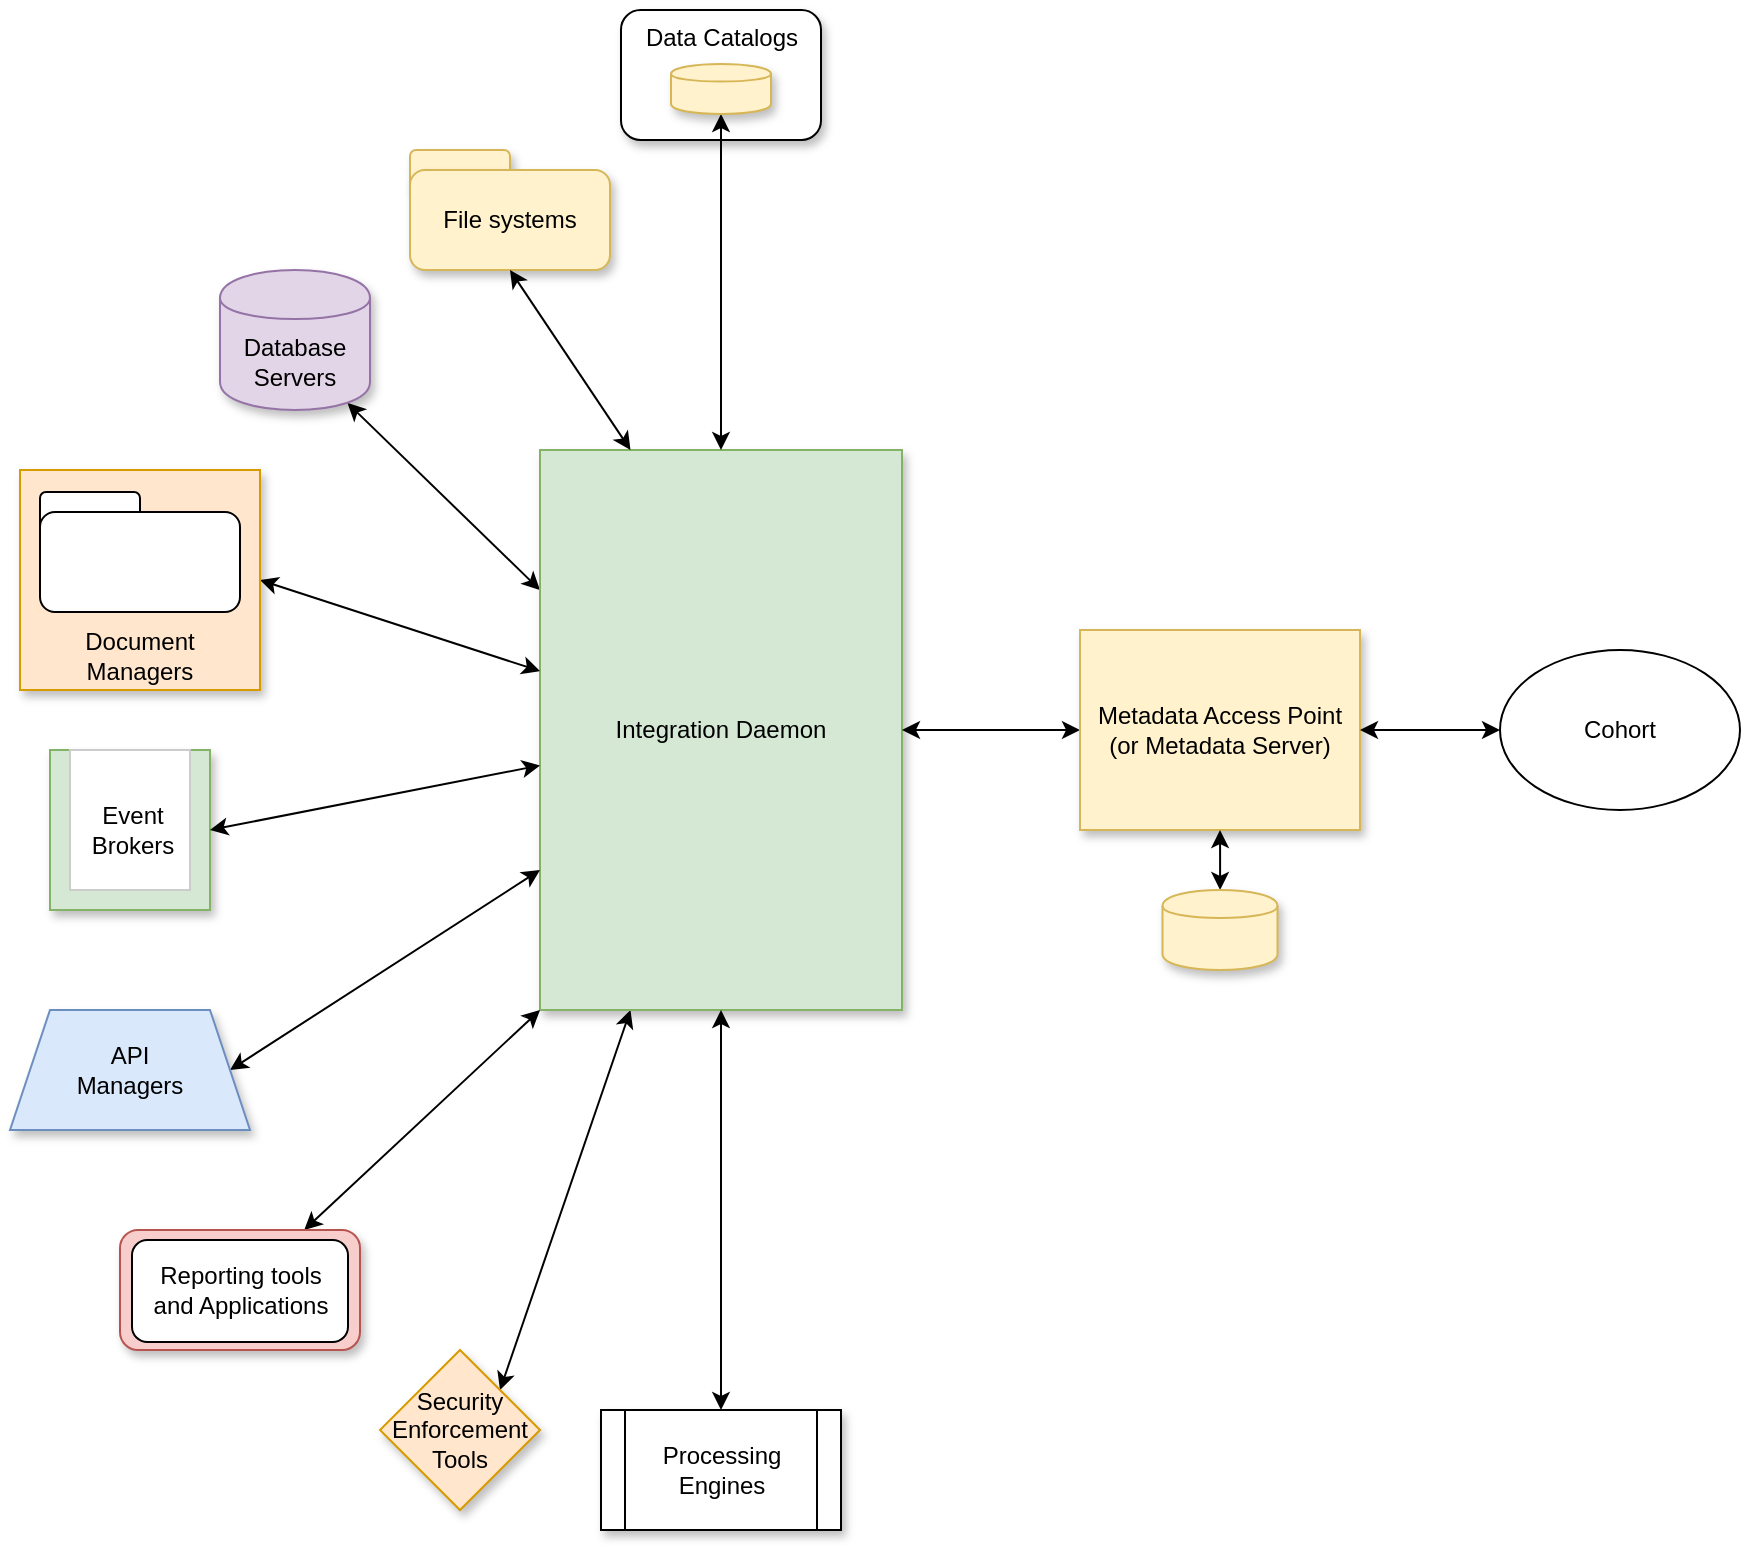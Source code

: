 <mxfile version="14.6.13" type="device" pages="6"><diagram id="MeiOUnvutp3oRUf7p3CB" name="in-action"><mxGraphModel dx="1318" dy="790" grid="1" gridSize="10" guides="1" tooltips="1" connect="1" arrows="1" fold="1" page="1" pageScale="1" pageWidth="827" pageHeight="1169" math="0" shadow="0"><root><mxCell id="kBd9KSJhsisVO3GSyV3v-0"/><mxCell id="kBd9KSJhsisVO3GSyV3v-1" parent="kBd9KSJhsisVO3GSyV3v-0"/><mxCell id="NEUQ5gCw7ErTQHQJS-5H-26" style="edgeStyle=none;rounded=0;orthogonalLoop=1;jettySize=auto;html=1;exitX=0;exitY=0.25;exitDx=0;exitDy=0;startArrow=classic;startFill=1;entryX=0.85;entryY=0.95;entryDx=0;entryDy=0;entryPerimeter=0;" parent="kBd9KSJhsisVO3GSyV3v-1" source="bLDaQjRScGVVpahsv6Z6-0" target="NEUQ5gCw7ErTQHQJS-5H-4" edge="1"><mxGeometry relative="1" as="geometry"><mxPoint x="330" y="420" as="targetPoint"/></mxGeometry></mxCell><mxCell id="NEUQ5gCw7ErTQHQJS-5H-37" style="edgeStyle=none;rounded=0;orthogonalLoop=1;jettySize=auto;html=1;exitX=0.25;exitY=1;exitDx=0;exitDy=0;entryX=1;entryY=0;entryDx=0;entryDy=0;startArrow=classic;startFill=1;" parent="kBd9KSJhsisVO3GSyV3v-1" source="bLDaQjRScGVVpahsv6Z6-0" target="NEUQ5gCw7ErTQHQJS-5H-36" edge="1"><mxGeometry relative="1" as="geometry"/></mxCell><mxCell id="bLDaQjRScGVVpahsv6Z6-0" value="Integration Daemon" style="rounded=0;whiteSpace=wrap;html=1;verticalAlign=middle;fillColor=#d5e8d4;strokeColor=#82b366;shadow=1;align=center;" parent="kBd9KSJhsisVO3GSyV3v-1" vertex="1"><mxGeometry x="390" y="380" width="181" height="280" as="geometry"/></mxCell><mxCell id="NEUQ5gCw7ErTQHQJS-5H-2" style="edgeStyle=orthogonalEdgeStyle;rounded=0;orthogonalLoop=1;jettySize=auto;html=1;exitX=0;exitY=0.5;exitDx=0;exitDy=0;startArrow=classic;startFill=1;" parent="kBd9KSJhsisVO3GSyV3v-1" source="bLDaQjRScGVVpahsv6Z6-1" target="bLDaQjRScGVVpahsv6Z6-0" edge="1"><mxGeometry relative="1" as="geometry"/></mxCell><mxCell id="bLDaQjRScGVVpahsv6Z6-1" value="Metadata Access Point (or Metadata Server)" style="rounded=0;whiteSpace=wrap;html=1;verticalAlign=middle;fillColor=#fff2cc;strokeColor=#d6b656;shadow=1;align=center;" parent="kBd9KSJhsisVO3GSyV3v-1" vertex="1"><mxGeometry x="660" y="470" width="140" height="100" as="geometry"/></mxCell><mxCell id="NEUQ5gCw7ErTQHQJS-5H-1" style="edgeStyle=orthogonalEdgeStyle;rounded=0;orthogonalLoop=1;jettySize=auto;html=1;exitX=0;exitY=0.5;exitDx=0;exitDy=0;startArrow=classic;startFill=1;" parent="kBd9KSJhsisVO3GSyV3v-1" source="NEUQ5gCw7ErTQHQJS-5H-0" target="bLDaQjRScGVVpahsv6Z6-1" edge="1"><mxGeometry relative="1" as="geometry"/></mxCell><mxCell id="NEUQ5gCw7ErTQHQJS-5H-0" value="Cohort" style="ellipse;whiteSpace=wrap;html=1;" parent="kBd9KSJhsisVO3GSyV3v-1" vertex="1"><mxGeometry x="870" y="480" width="120" height="80" as="geometry"/></mxCell><mxCell id="NEUQ5gCw7ErTQHQJS-5H-4" value="Database&lt;br&gt;Servers" style="shape=cylinder;whiteSpace=wrap;html=1;boundedLbl=1;backgroundOutline=1;fillColor=#e1d5e7;strokeColor=#9673a6;shadow=1;" parent="kBd9KSJhsisVO3GSyV3v-1" vertex="1"><mxGeometry x="230" y="290" width="75" height="70" as="geometry"/></mxCell><mxCell id="NEUQ5gCw7ErTQHQJS-5H-27" style="edgeStyle=none;rounded=0;orthogonalLoop=1;jettySize=auto;html=1;exitX=1;exitY=0.5;exitDx=0;exitDy=0;startArrow=classic;startFill=1;" parent="kBd9KSJhsisVO3GSyV3v-1" source="NEUQ5gCw7ErTQHQJS-5H-6" target="bLDaQjRScGVVpahsv6Z6-0" edge="1"><mxGeometry relative="1" as="geometry"/></mxCell><mxCell id="NEUQ5gCw7ErTQHQJS-5H-6" value="Document&lt;br&gt;Managers" style="rounded=0;whiteSpace=wrap;html=1;fillColor=#ffe6cc;strokeColor=#d79b00;shadow=1;verticalAlign=bottom;" parent="kBd9KSJhsisVO3GSyV3v-1" vertex="1"><mxGeometry x="130" y="390" width="120" height="110" as="geometry"/></mxCell><mxCell id="NEUQ5gCw7ErTQHQJS-5H-8" value="" style="group;shadow=1;" parent="kBd9KSJhsisVO3GSyV3v-1" vertex="1" connectable="0"><mxGeometry x="320" y="230" width="105" height="60" as="geometry"/></mxCell><mxCell id="NEUQ5gCw7ErTQHQJS-5H-9" value="" style="rounded=1;whiteSpace=wrap;html=1;fillColor=#fff2cc;strokeColor=#d6b656;shadow=1;" parent="NEUQ5gCw7ErTQHQJS-5H-8" vertex="1"><mxGeometry x="5" width="50" height="20" as="geometry"/></mxCell><mxCell id="NEUQ5gCw7ErTQHQJS-5H-10" value="File systems" style="rounded=1;whiteSpace=wrap;html=1;fillColor=#fff2cc;strokeColor=#d6b656;shadow=1;" parent="NEUQ5gCw7ErTQHQJS-5H-8" vertex="1"><mxGeometry x="5" y="10" width="100" height="50" as="geometry"/></mxCell><mxCell id="NEUQ5gCw7ErTQHQJS-5H-11" value="" style="group" parent="kBd9KSJhsisVO3GSyV3v-1" vertex="1" connectable="0"><mxGeometry x="130" y="401" width="110" height="60" as="geometry"/></mxCell><mxCell id="NEUQ5gCw7ErTQHQJS-5H-12" value="" style="rounded=1;whiteSpace=wrap;html=1;" parent="NEUQ5gCw7ErTQHQJS-5H-11" vertex="1"><mxGeometry x="10" width="50" height="20" as="geometry"/></mxCell><mxCell id="NEUQ5gCw7ErTQHQJS-5H-13" value="" style="rounded=1;whiteSpace=wrap;html=1;" parent="NEUQ5gCw7ErTQHQJS-5H-11" vertex="1"><mxGeometry x="10" y="10" width="100" height="50" as="geometry"/></mxCell><mxCell id="NEUQ5gCw7ErTQHQJS-5H-15" value="" style="whiteSpace=wrap;html=1;aspect=fixed;fillColor=#d5e8d4;strokeColor=#82b366;shadow=1;" parent="kBd9KSJhsisVO3GSyV3v-1" vertex="1"><mxGeometry x="145" y="530" width="80" height="80" as="geometry"/></mxCell><mxCell id="NEUQ5gCw7ErTQHQJS-5H-16" value="" style="rounded=0;whiteSpace=wrap;html=1;strokeColor=#CCCCCC;" parent="kBd9KSJhsisVO3GSyV3v-1" vertex="1"><mxGeometry x="155" y="530" width="60" height="70" as="geometry"/></mxCell><mxCell id="NEUQ5gCw7ErTQHQJS-5H-29" style="edgeStyle=none;rounded=0;orthogonalLoop=1;jettySize=auto;html=1;exitX=1;exitY=0.5;exitDx=0;exitDy=0;entryX=0;entryY=0.75;entryDx=0;entryDy=0;startArrow=classic;startFill=1;" parent="kBd9KSJhsisVO3GSyV3v-1" source="NEUQ5gCw7ErTQHQJS-5H-17" target="bLDaQjRScGVVpahsv6Z6-0" edge="1"><mxGeometry relative="1" as="geometry"/></mxCell><mxCell id="NEUQ5gCw7ErTQHQJS-5H-17" value="API&lt;br&gt;Managers" style="shape=trapezoid;perimeter=trapezoidPerimeter;whiteSpace=wrap;html=1;fixedSize=1;strokeColor=#6c8ebf;fillColor=#dae8fc;shadow=1;" parent="kBd9KSJhsisVO3GSyV3v-1" vertex="1"><mxGeometry x="125" y="660" width="120" height="60" as="geometry"/></mxCell><mxCell id="NEUQ5gCw7ErTQHQJS-5H-30" style="edgeStyle=none;rounded=0;orthogonalLoop=1;jettySize=auto;html=1;entryX=0;entryY=1;entryDx=0;entryDy=0;startArrow=classic;startFill=1;" parent="kBd9KSJhsisVO3GSyV3v-1" source="NEUQ5gCw7ErTQHQJS-5H-19" target="bLDaQjRScGVVpahsv6Z6-0" edge="1"><mxGeometry relative="1" as="geometry"/></mxCell><mxCell id="NEUQ5gCw7ErTQHQJS-5H-19" value="" style="rounded=1;whiteSpace=wrap;html=1;fillColor=#f8cecc;strokeColor=#b85450;shadow=1;" parent="kBd9KSJhsisVO3GSyV3v-1" vertex="1"><mxGeometry x="180" y="770" width="120" height="60" as="geometry"/></mxCell><mxCell id="NEUQ5gCw7ErTQHQJS-5H-20" value="" style="rounded=1;whiteSpace=wrap;html=1;" parent="kBd9KSJhsisVO3GSyV3v-1" vertex="1"><mxGeometry x="186" y="775" width="108" height="51" as="geometry"/></mxCell><mxCell id="NEUQ5gCw7ErTQHQJS-5H-21" value="Reporting tools&lt;br&gt;and Applications" style="text;html=1;align=center;verticalAlign=middle;resizable=0;points=[];autosize=1;strokeColor=none;" parent="kBd9KSJhsisVO3GSyV3v-1" vertex="1"><mxGeometry x="190" y="785" width="100" height="30" as="geometry"/></mxCell><mxCell id="NEUQ5gCw7ErTQHQJS-5H-28" style="edgeStyle=none;rounded=0;orthogonalLoop=1;jettySize=auto;html=1;startArrow=classic;startFill=1;exitX=1;exitY=0.5;exitDx=0;exitDy=0;" parent="kBd9KSJhsisVO3GSyV3v-1" source="NEUQ5gCw7ErTQHQJS-5H-15" target="bLDaQjRScGVVpahsv6Z6-0" edge="1"><mxGeometry relative="1" as="geometry"/></mxCell><mxCell id="NEUQ5gCw7ErTQHQJS-5H-14" value="Event&lt;br&gt;Brokers" style="text;html=1;align=center;verticalAlign=middle;resizable=0;points=[];;autosize=1;" parent="kBd9KSJhsisVO3GSyV3v-1" vertex="1"><mxGeometry x="156" y="555" width="60" height="30" as="geometry"/></mxCell><mxCell id="NEUQ5gCw7ErTQHQJS-5H-24" style="edgeStyle=orthogonalEdgeStyle;rounded=0;orthogonalLoop=1;jettySize=auto;html=1;entryX=0.5;entryY=1;entryDx=0;entryDy=0;startArrow=classic;startFill=1;" parent="kBd9KSJhsisVO3GSyV3v-1" source="NEUQ5gCw7ErTQHQJS-5H-22" target="bLDaQjRScGVVpahsv6Z6-1" edge="1"><mxGeometry relative="1" as="geometry"/></mxCell><mxCell id="NEUQ5gCw7ErTQHQJS-5H-22" value="" style="shape=cylinder;whiteSpace=wrap;html=1;boundedLbl=1;backgroundOutline=1;fillColor=#fff2cc;strokeColor=#d6b656;shadow=1;" parent="kBd9KSJhsisVO3GSyV3v-1" vertex="1"><mxGeometry x="701.25" y="600" width="57.5" height="40" as="geometry"/></mxCell><mxCell id="NEUQ5gCw7ErTQHQJS-5H-25" style="rounded=0;orthogonalLoop=1;jettySize=auto;html=1;exitX=0.5;exitY=1;exitDx=0;exitDy=0;entryX=0.25;entryY=0;entryDx=0;entryDy=0;startArrow=classic;startFill=1;" parent="kBd9KSJhsisVO3GSyV3v-1" source="NEUQ5gCw7ErTQHQJS-5H-10" target="bLDaQjRScGVVpahsv6Z6-0" edge="1"><mxGeometry relative="1" as="geometry"/></mxCell><mxCell id="NEUQ5gCw7ErTQHQJS-5H-31" value="Data Catalogs" style="rounded=1;whiteSpace=wrap;html=1;shadow=1;align=center;verticalAlign=top;" parent="kBd9KSJhsisVO3GSyV3v-1" vertex="1"><mxGeometry x="430.5" y="160" width="100" height="65" as="geometry"/></mxCell><mxCell id="NEUQ5gCw7ErTQHQJS-5H-33" style="edgeStyle=none;rounded=0;orthogonalLoop=1;jettySize=auto;html=1;entryX=0.5;entryY=0;entryDx=0;entryDy=0;startArrow=classic;startFill=1;" parent="kBd9KSJhsisVO3GSyV3v-1" source="NEUQ5gCw7ErTQHQJS-5H-32" target="bLDaQjRScGVVpahsv6Z6-0" edge="1"><mxGeometry relative="1" as="geometry"/></mxCell><mxCell id="NEUQ5gCw7ErTQHQJS-5H-32" value="" style="shape=cylinder;whiteSpace=wrap;html=1;boundedLbl=1;backgroundOutline=1;fillColor=#fff2cc;strokeColor=#d6b656;shadow=1;" parent="kBd9KSJhsisVO3GSyV3v-1" vertex="1"><mxGeometry x="455.5" y="187" width="50" height="25" as="geometry"/></mxCell><mxCell id="NEUQ5gCw7ErTQHQJS-5H-35" style="edgeStyle=none;rounded=0;orthogonalLoop=1;jettySize=auto;html=1;entryX=0.5;entryY=1;entryDx=0;entryDy=0;startArrow=classic;startFill=1;" parent="kBd9KSJhsisVO3GSyV3v-1" source="NEUQ5gCw7ErTQHQJS-5H-34" target="bLDaQjRScGVVpahsv6Z6-0" edge="1"><mxGeometry relative="1" as="geometry"/></mxCell><mxCell id="NEUQ5gCw7ErTQHQJS-5H-34" value="Processing&lt;br&gt;Engines" style="shape=process;whiteSpace=wrap;html=1;backgroundOutline=1;shadow=1;align=center;" parent="kBd9KSJhsisVO3GSyV3v-1" vertex="1"><mxGeometry x="420.5" y="860" width="120" height="60" as="geometry"/></mxCell><mxCell id="NEUQ5gCw7ErTQHQJS-5H-36" value="Security&lt;br&gt;Enforcement&lt;br&gt;Tools" style="rhombus;whiteSpace=wrap;html=1;shadow=1;align=center;fillColor=#ffe6cc;strokeColor=#d79b00;" parent="kBd9KSJhsisVO3GSyV3v-1" vertex="1"><mxGeometry x="310" y="830" width="80" height="80" as="geometry"/></mxCell></root></mxGraphModel></diagram><diagram id="kQIJDIRkGpUccyTiQSNZ" name="omis-omas-pair"><mxGraphModel dx="1106" dy="789" grid="1" gridSize="10" guides="1" tooltips="1" connect="1" arrows="1" fold="1" page="1" pageScale="1" pageWidth="827" pageHeight="1169" math="0" shadow="0"><root><mxCell id="0"/><mxCell id="1" parent="0"/><mxCell id="pXwLLE9wcdzc4x6rXp7t-1" value="Metadata Access Point (or Metadata Server)" style="rounded=0;whiteSpace=wrap;html=1;verticalAlign=top;fillColor=#fff2cc;strokeColor=#d6b656;shadow=1;" parent="1" vertex="1"><mxGeometry x="520" y="90" width="140" height="340" as="geometry"/></mxCell><mxCell id="pXwLLE9wcdzc4x6rXp7t-2" value="OMAS" style="rounded=0;whiteSpace=wrap;html=1;fillColor=#e1d5e7;strokeColor=#9673a6;" parent="1" vertex="1"><mxGeometry x="530" y="160" width="120" height="60" as="geometry"/></mxCell><mxCell id="pXwLLE9wcdzc4x6rXp7t-3" value="OMAS" style="rounded=0;whiteSpace=wrap;html=1;fillColor=#e1d5e7;strokeColor=#9673a6;" parent="1" vertex="1"><mxGeometry x="530" y="230" width="120" height="60" as="geometry"/></mxCell><mxCell id="pXwLLE9wcdzc4x6rXp7t-4" value="OMAS" style="rounded=0;whiteSpace=wrap;html=1;fillColor=#e1d5e7;strokeColor=#9673a6;" parent="1" vertex="1"><mxGeometry x="530" y="360" width="120" height="60" as="geometry"/></mxCell><mxCell id="pXwLLE9wcdzc4x6rXp7t-5" value=":&lt;br style=&quot;font-size: 17px;&quot;&gt;:" style="text;html=1;align=center;verticalAlign=middle;resizable=0;points=[];;autosize=1;fontStyle=1;fontSize=17;" parent="1" vertex="1"><mxGeometry x="580" y="300" width="20" height="50" as="geometry"/></mxCell><mxCell id="pXwLLE9wcdzc4x6rXp7t-6" value="Integration Daemon" style="rounded=0;whiteSpace=wrap;html=1;verticalAlign=top;fillColor=#d5e8d4;strokeColor=#82b366;shadow=1;" parent="1" vertex="1"><mxGeometry x="180" y="90" width="140" height="340" as="geometry"/></mxCell><mxCell id="pXwLLE9wcdzc4x6rXp7t-11" style="edgeStyle=orthogonalEdgeStyle;rounded=0;orthogonalLoop=1;jettySize=auto;html=1;exitX=1;exitY=0.5;exitDx=0;exitDy=0;fontSize=17;startArrow=classic;startFill=1;" parent="1" source="pXwLLE9wcdzc4x6rXp7t-7" target="pXwLLE9wcdzc4x6rXp7t-2" edge="1"><mxGeometry relative="1" as="geometry"/></mxCell><mxCell id="pXwLLE9wcdzc4x6rXp7t-7" value="OMIS" style="rounded=0;whiteSpace=wrap;html=1;" parent="1" vertex="1"><mxGeometry x="190" y="160" width="120" height="60" as="geometry"/></mxCell><mxCell id="pXwLLE9wcdzc4x6rXp7t-12" style="edgeStyle=orthogonalEdgeStyle;rounded=0;orthogonalLoop=1;jettySize=auto;html=1;exitX=1;exitY=0.5;exitDx=0;exitDy=0;entryX=0;entryY=0.5;entryDx=0;entryDy=0;startArrow=classic;startFill=1;fontSize=17;" parent="1" source="pXwLLE9wcdzc4x6rXp7t-8" target="pXwLLE9wcdzc4x6rXp7t-2" edge="1"><mxGeometry relative="1" as="geometry"/></mxCell><mxCell id="pXwLLE9wcdzc4x6rXp7t-8" value="OMIS" style="rounded=0;whiteSpace=wrap;html=1;" parent="1" vertex="1"><mxGeometry x="190" y="230" width="120" height="60" as="geometry"/></mxCell><mxCell id="pXwLLE9wcdzc4x6rXp7t-13" style="edgeStyle=orthogonalEdgeStyle;rounded=0;orthogonalLoop=1;jettySize=auto;html=1;exitX=1;exitY=0.5;exitDx=0;exitDy=0;entryX=0;entryY=0.5;entryDx=0;entryDy=0;startArrow=classic;startFill=1;fontSize=17;" parent="1" source="pXwLLE9wcdzc4x6rXp7t-9" target="pXwLLE9wcdzc4x6rXp7t-4" edge="1"><mxGeometry relative="1" as="geometry"/></mxCell><mxCell id="pXwLLE9wcdzc4x6rXp7t-9" value="OMIS" style="rounded=0;whiteSpace=wrap;html=1;" parent="1" vertex="1"><mxGeometry x="190" y="360" width="120" height="60" as="geometry"/></mxCell><mxCell id="pXwLLE9wcdzc4x6rXp7t-10" value=":&lt;br style=&quot;font-size: 17px;&quot;&gt;:" style="text;html=1;align=center;verticalAlign=middle;resizable=0;points=[];;autosize=1;fontStyle=1;fontSize=17;" parent="1" vertex="1"><mxGeometry x="240" y="300" width="20" height="50" as="geometry"/></mxCell><mxCell id="TBZB0Yjwz6d4kZKWlZUH-1" value="Open Metadata Integration Services (OMISs)&lt;br&gt;run in the Integration Daemon." style="text;html=1;align=center;verticalAlign=middle;resizable=1;points=[];autosize=1;" parent="1" vertex="1"><mxGeometry x="130" y="480" width="240" height="30" as="geometry"/></mxCell><mxCell id="TBZB0Yjwz6d4kZKWlZUH-2" value="Open Metadata Access Services (OMASs)&lt;br&gt;run in the Metadata Access Point / Metadata Server." style="text;html=1;align=center;verticalAlign=middle;resizable=1;points=[];autosize=1;" parent="1" vertex="1"><mxGeometry x="445" y="480" width="290" height="30" as="geometry"/></mxCell><mxCell id="TBZB0Yjwz6d4kZKWlZUH-3" value="An OMIS only calls one OMAS." style="text;html=1;align=center;verticalAlign=middle;resizable=0;points=[];autosize=1;" parent="1" vertex="1"><mxGeometry x="150" y="540" width="180" height="20" as="geometry"/></mxCell><mxCell id="TBZB0Yjwz6d4kZKWlZUH-4" value="An OMAS may support multiple OMISs." style="text;html=1;align=center;verticalAlign=middle;resizable=0;points=[];autosize=1;" parent="1" vertex="1"><mxGeometry x="480" y="540" width="230" height="20" as="geometry"/></mxCell></root></mxGraphModel></diagram><diagram id="H9T8ZdyGat-CJztdKYxI" name="integration-daemon-internals"><mxGraphModel dx="1106" dy="789" grid="1" gridSize="10" guides="1" tooltips="1" connect="1" arrows="1" fold="1" page="1" pageScale="1" pageWidth="827" pageHeight="1169" math="0" shadow="0"><root><mxCell id="LcJ5vQukcpZp4p8WFnJC-0"/><mxCell id="LcJ5vQukcpZp4p8WFnJC-1" parent="LcJ5vQukcpZp4p8WFnJC-0"/><mxCell id="2XS9oMDQqixrNcmkXcbp-0" value="Integration Daemon" style="rounded=0;whiteSpace=wrap;html=1;verticalAlign=top;fillColor=#d5e8d4;strokeColor=#82b366;shadow=1;" parent="LcJ5vQukcpZp4p8WFnJC-1" vertex="1"><mxGeometry x="191" y="90" width="370" height="540" as="geometry"/></mxCell><mxCell id="2XS9oMDQqixrNcmkXcbp-2" value="Integration Service (OMIS)" style="rounded=0;whiteSpace=wrap;html=1;verticalAlign=top;" parent="LcJ5vQukcpZp4p8WFnJC-1" vertex="1"><mxGeometry x="206.43" y="190" width="343.57" height="371" as="geometry"/></mxCell><mxCell id="2XS9oMDQqixrNcmkXcbp-4" value=":&lt;br style=&quot;font-size: 22px;&quot;&gt;:" style="text;html=1;align=center;verticalAlign=middle;resizable=0;points=[];;autosize=1;fontStyle=1;fontSize=22;" parent="LcJ5vQukcpZp4p8WFnJC-1" vertex="1"><mxGeometry x="366.001" y="569.999" width="20" height="60" as="geometry"/></mxCell><mxCell id="2XS9oMDQqixrNcmkXcbp-6" value=":&lt;br style=&quot;font-size: 22px;&quot;&gt;:" style="text;html=1;align=center;verticalAlign=middle;resizable=0;points=[];;autosize=1;fontStyle=1;fontSize=22;" parent="LcJ5vQukcpZp4p8WFnJC-1" vertex="1"><mxGeometry x="366.001" y="119.999" width="20" height="60" as="geometry"/></mxCell><mxCell id="jgvwML-uzM1dRke-Ec22-39" style="edgeStyle=orthogonalEdgeStyle;rounded=0;orthogonalLoop=1;jettySize=auto;html=1;exitX=0.5;exitY=1;exitDx=0;exitDy=0;entryX=0.25;entryY=0;entryDx=0;entryDy=0;startArrow=none;startFill=0;endArrow=classic;endFill=1;fontSize=12;" parent="LcJ5vQukcpZp4p8WFnJC-1" source="2XS9oMDQqixrNcmkXcbp-7" target="jgvwML-uzM1dRke-Ec22-37" edge="1"><mxGeometry relative="1" as="geometry"><Array as="points"><mxPoint x="570" y="378"/><mxPoint x="570" y="340"/><mxPoint x="603" y="340"/></Array></mxGeometry></mxCell><mxCell id="2XS9oMDQqixrNcmkXcbp-7" value="OMAS Client" style="rounded=0;whiteSpace=wrap;html=1;fontSize=12;rotation=-90;fillColor=#e1d5e7;strokeColor=#9673a6;" parent="LcJ5vQukcpZp4p8WFnJC-1" vertex="1"><mxGeometry x="335.9" y="336.7" width="333.91" height="82.92" as="geometry"/></mxCell><mxCell id="2XS9oMDQqixrNcmkXcbp-21" style="edgeStyle=orthogonalEdgeStyle;rounded=0;orthogonalLoop=1;jettySize=auto;html=1;exitX=0;exitY=0.5;exitDx=0;exitDy=0;entryX=0.875;entryY=0.5;entryDx=0;entryDy=0;entryPerimeter=0;startArrow=classic;startFill=1;fontSize=12;" parent="LcJ5vQukcpZp4p8WFnJC-1" source="2XS9oMDQqixrNcmkXcbp-8" target="2XS9oMDQqixrNcmkXcbp-20" edge="1"><mxGeometry relative="1" as="geometry"/></mxCell><mxCell id="jgvwML-uzM1dRke-Ec22-23" style="edgeStyle=orthogonalEdgeStyle;rounded=0;orthogonalLoop=1;jettySize=auto;html=1;exitX=1;exitY=0.5;exitDx=0;exitDy=0;entryX=0;entryY=0.5;entryDx=0;entryDy=0;startArrow=classic;startFill=1;endArrow=classic;endFill=1;fontSize=12;" parent="LcJ5vQukcpZp4p8WFnJC-1" source="2XS9oMDQqixrNcmkXcbp-8" target="2XS9oMDQqixrNcmkXcbp-11" edge="1"><mxGeometry relative="1" as="geometry"/></mxCell><mxCell id="2XS9oMDQqixrNcmkXcbp-8" value="Polling connector" style="rounded=1;whiteSpace=wrap;html=1;fontSize=12;fillColor=#dae8fc;strokeColor=#6c8ebf;" parent="LcJ5vQukcpZp4p8WFnJC-1" vertex="1"><mxGeometry x="206.43" y="253" width="120" height="60" as="geometry"/></mxCell><mxCell id="2XS9oMDQqixrNcmkXcbp-22" style="edgeStyle=orthogonalEdgeStyle;rounded=0;orthogonalLoop=1;jettySize=auto;html=1;exitX=0;exitY=0.5;exitDx=0;exitDy=0;entryX=0.875;entryY=0.5;entryDx=0;entryDy=0;entryPerimeter=0;startArrow=classic;startFill=1;fontSize=12;endArrow=none;endFill=0;" parent="LcJ5vQukcpZp4p8WFnJC-1" source="2XS9oMDQqixrNcmkXcbp-9" target="2XS9oMDQqixrNcmkXcbp-19" edge="1"><mxGeometry relative="1" as="geometry"/></mxCell><mxCell id="jgvwML-uzM1dRke-Ec22-22" style="edgeStyle=orthogonalEdgeStyle;rounded=0;orthogonalLoop=1;jettySize=auto;html=1;exitX=1;exitY=0.5;exitDx=0;exitDy=0;startArrow=none;startFill=0;endArrow=classic;endFill=1;fontSize=12;" parent="LcJ5vQukcpZp4p8WFnJC-1" source="2XS9oMDQqixrNcmkXcbp-9" target="2XS9oMDQqixrNcmkXcbp-12" edge="1"><mxGeometry relative="1" as="geometry"/></mxCell><mxCell id="2XS9oMDQqixrNcmkXcbp-9" value="Inbound listening&lt;br&gt;connector" style="rounded=1;whiteSpace=wrap;html=1;fontSize=12;fillColor=#dae8fc;strokeColor=#6c8ebf;" parent="LcJ5vQukcpZp4p8WFnJC-1" vertex="1"><mxGeometry x="206.43" y="359" width="120" height="60" as="geometry"/></mxCell><mxCell id="2XS9oMDQqixrNcmkXcbp-23" style="edgeStyle=orthogonalEdgeStyle;rounded=0;orthogonalLoop=1;jettySize=auto;html=1;exitX=0;exitY=0.5;exitDx=0;exitDy=0;entryX=0.875;entryY=0.5;entryDx=0;entryDy=0;entryPerimeter=0;startArrow=none;startFill=0;fontSize=12;" parent="LcJ5vQukcpZp4p8WFnJC-1" source="2XS9oMDQqixrNcmkXcbp-10" target="2XS9oMDQqixrNcmkXcbp-14" edge="1"><mxGeometry relative="1" as="geometry"/></mxCell><mxCell id="jgvwML-uzM1dRke-Ec22-30" style="edgeStyle=orthogonalEdgeStyle;rounded=0;orthogonalLoop=1;jettySize=auto;html=1;exitX=1;exitY=0.25;exitDx=0;exitDy=0;entryX=0;entryY=0.5;entryDx=0;entryDy=0;startArrow=none;startFill=0;endArrow=classic;endFill=1;fontSize=12;" parent="LcJ5vQukcpZp4p8WFnJC-1" source="2XS9oMDQqixrNcmkXcbp-10" target="2XS9oMDQqixrNcmkXcbp-13" edge="1"><mxGeometry relative="1" as="geometry"/></mxCell><mxCell id="2XS9oMDQqixrNcmkXcbp-10" value="Outbound listening connector" style="rounded=1;whiteSpace=wrap;html=1;fontSize=12;fillColor=#dae8fc;strokeColor=#6c8ebf;" parent="LcJ5vQukcpZp4p8WFnJC-1" vertex="1"><mxGeometry x="206.43" y="465" width="120" height="60" as="geometry"/></mxCell><mxCell id="jgvwML-uzM1dRke-Ec22-24" style="edgeStyle=orthogonalEdgeStyle;rounded=0;orthogonalLoop=1;jettySize=auto;html=1;exitX=1;exitY=0.5;exitDx=0;exitDy=0;startArrow=none;startFill=0;endArrow=classic;endFill=1;fontSize=12;" parent="LcJ5vQukcpZp4p8WFnJC-1" source="2XS9oMDQqixrNcmkXcbp-11" edge="1"><mxGeometry relative="1" as="geometry"><mxPoint x="461" y="295" as="targetPoint"/></mxGeometry></mxCell><mxCell id="2XS9oMDQqixrNcmkXcbp-11" value="Context" style="rounded=0;whiteSpace=wrap;html=1;fontSize=12;fillColor=#f5f5f5;strokeColor=#666666;fontColor=#333333;" parent="LcJ5vQukcpZp4p8WFnJC-1" vertex="1"><mxGeometry x="350" y="269" width="70" height="27" as="geometry"/></mxCell><mxCell id="jgvwML-uzM1dRke-Ec22-21" style="edgeStyle=orthogonalEdgeStyle;rounded=0;orthogonalLoop=1;jettySize=auto;html=1;exitX=1;exitY=0.5;exitDx=0;exitDy=0;entryX=0.75;entryY=0;entryDx=0;entryDy=0;startArrow=none;startFill=0;endArrow=classic;endFill=1;fontSize=12;" parent="LcJ5vQukcpZp4p8WFnJC-1" source="2XS9oMDQqixrNcmkXcbp-12" target="2XS9oMDQqixrNcmkXcbp-7" edge="1"><mxGeometry relative="1" as="geometry"/></mxCell><mxCell id="jgvwML-uzM1dRke-Ec22-41" style="edgeStyle=orthogonalEdgeStyle;rounded=0;orthogonalLoop=1;jettySize=auto;html=1;exitX=1;exitY=0.5;exitDx=0;exitDy=0;startArrow=none;startFill=0;endArrow=classic;endFill=1;fontSize=12;" parent="LcJ5vQukcpZp4p8WFnJC-1" source="2XS9oMDQqixrNcmkXcbp-12" target="2XS9oMDQqixrNcmkXcbp-7" edge="1"><mxGeometry relative="1" as="geometry"/></mxCell><mxCell id="2XS9oMDQqixrNcmkXcbp-12" value="Context" style="rounded=0;whiteSpace=wrap;html=1;fontSize=12;fillColor=#f5f5f5;strokeColor=#666666;fontColor=#333333;" parent="LcJ5vQukcpZp4p8WFnJC-1" vertex="1"><mxGeometry x="350" y="373" width="70" height="31" as="geometry"/></mxCell><mxCell id="jgvwML-uzM1dRke-Ec22-19" style="edgeStyle=orthogonalEdgeStyle;rounded=0;orthogonalLoop=1;jettySize=auto;html=1;exitX=1;exitY=0.5;exitDx=0;exitDy=0;entryX=0;entryY=0.25;entryDx=0;entryDy=0;startArrow=none;startFill=0;endArrow=classic;endFill=1;fontSize=12;" parent="LcJ5vQukcpZp4p8WFnJC-1" source="2XS9oMDQqixrNcmkXcbp-13" target="jgvwML-uzM1dRke-Ec22-28" edge="1"><mxGeometry relative="1" as="geometry"/></mxCell><mxCell id="2XS9oMDQqixrNcmkXcbp-13" value="Context" style="rounded=0;whiteSpace=wrap;html=1;fontSize=12;fillColor=#f5f5f5;strokeColor=#666666;fontColor=#333333;" parent="LcJ5vQukcpZp4p8WFnJC-1" vertex="1"><mxGeometry x="350" y="465" width="70" height="30" as="geometry"/></mxCell><mxCell id="2XS9oMDQqixrNcmkXcbp-14" value="Third party&lt;br&gt;technology" style="ellipse;shape=cloud;whiteSpace=wrap;html=1;fontSize=12;fillColor=#dae8fc;strokeColor=#6c8ebf;" parent="LcJ5vQukcpZp4p8WFnJC-1" vertex="1"><mxGeometry x="30" y="455" width="120" height="80" as="geometry"/></mxCell><mxCell id="2XS9oMDQqixrNcmkXcbp-19" value="Third party&lt;br&gt;technology" style="ellipse;shape=cloud;whiteSpace=wrap;html=1;fontSize=12;fillColor=#dae8fc;strokeColor=#6c8ebf;" parent="LcJ5vQukcpZp4p8WFnJC-1" vertex="1"><mxGeometry x="30" y="349" width="120" height="80" as="geometry"/></mxCell><mxCell id="2XS9oMDQqixrNcmkXcbp-20" value="Third party&lt;br&gt;technology" style="ellipse;shape=cloud;whiteSpace=wrap;html=1;fontSize=12;fillColor=#dae8fc;strokeColor=#6c8ebf;" parent="LcJ5vQukcpZp4p8WFnJC-1" vertex="1"><mxGeometry x="30" y="243" width="120" height="80" as="geometry"/></mxCell><mxCell id="jgvwML-uzM1dRke-Ec22-0" value="Metadata Access Point (or Metadata Server)" style="rounded=0;whiteSpace=wrap;html=1;verticalAlign=top;fillColor=#fff2cc;strokeColor=#d6b656;shadow=1;" parent="LcJ5vQukcpZp4p8WFnJC-1" vertex="1"><mxGeometry x="660" y="90" width="140" height="540" as="geometry"/></mxCell><mxCell id="jgvwML-uzM1dRke-Ec22-16" style="edgeStyle=orthogonalEdgeStyle;rounded=0;orthogonalLoop=1;jettySize=auto;html=1;exitX=0;exitY=0.75;exitDx=0;exitDy=0;entryX=0.75;entryY=0;entryDx=0;entryDy=0;startArrow=none;startFill=0;fontSize=12;endArrow=classic;endFill=1;" parent="LcJ5vQukcpZp4p8WFnJC-1" source="jgvwML-uzM1dRke-Ec22-2" target="jgvwML-uzM1dRke-Ec22-12" edge="1"><mxGeometry relative="1" as="geometry"/></mxCell><mxCell id="jgvwML-uzM1dRke-Ec22-2" value="OMAS" style="rounded=0;whiteSpace=wrap;html=1;fillColor=#e1d5e7;strokeColor=#9673a6;" parent="LcJ5vQukcpZp4p8WFnJC-1" vertex="1"><mxGeometry x="670" y="210" width="120" height="340" as="geometry"/></mxCell><mxCell id="jgvwML-uzM1dRke-Ec22-4" value=":&lt;br style=&quot;font-size: 17px;&quot;&gt;:" style="text;html=1;align=center;verticalAlign=middle;resizable=0;points=[];;autosize=1;fontStyle=1;fontSize=17;" parent="LcJ5vQukcpZp4p8WFnJC-1" vertex="1"><mxGeometry x="720" y="564" width="20" height="50" as="geometry"/></mxCell><mxCell id="jgvwML-uzM1dRke-Ec22-15" value="" style="group" parent="LcJ5vQukcpZp4p8WFnJC-1" vertex="1" connectable="0"><mxGeometry x="590" y="531" width="40" height="51" as="geometry"/></mxCell><mxCell id="jgvwML-uzM1dRke-Ec22-14" value="" style="group" parent="jgvwML-uzM1dRke-Ec22-15" vertex="1" connectable="0"><mxGeometry width="40" height="51" as="geometry"/></mxCell><mxCell id="jgvwML-uzM1dRke-Ec22-13" value="" style="group" parent="jgvwML-uzM1dRke-Ec22-14" vertex="1" connectable="0"><mxGeometry width="40" height="51" as="geometry"/></mxCell><mxCell id="jgvwML-uzM1dRke-Ec22-7" value="" style="whiteSpace=wrap;html=1;aspect=fixed;fontSize=12;shadow=1;" parent="jgvwML-uzM1dRke-Ec22-13" vertex="1"><mxGeometry y="11" width="40" height="40" as="geometry"/></mxCell><mxCell id="jgvwML-uzM1dRke-Ec22-9" value="" style="rounded=0;whiteSpace=wrap;html=1;fontSize=12;" parent="jgvwML-uzM1dRke-Ec22-13" vertex="1"><mxGeometry x="5" y="11" width="30" height="30" as="geometry"/></mxCell><mxCell id="jgvwML-uzM1dRke-Ec22-12" value="" style="rounded=0;whiteSpace=wrap;html=1;fontSize=12;strokeColor=none;" parent="jgvwML-uzM1dRke-Ec22-13" vertex="1"><mxGeometry x="5" width="30" height="40" as="geometry"/></mxCell><mxCell id="jgvwML-uzM1dRke-Ec22-25" value=":&lt;br style=&quot;font-size: 17px;&quot;&gt;:" style="text;html=1;align=center;verticalAlign=middle;resizable=0;points=[];;autosize=1;fontStyle=1;fontSize=17;" parent="LcJ5vQukcpZp4p8WFnJC-1" vertex="1"><mxGeometry x="720" y="145" width="20" height="50" as="geometry"/></mxCell><mxCell id="jgvwML-uzM1dRke-Ec22-6" style="edgeStyle=orthogonalEdgeStyle;rounded=0;orthogonalLoop=1;jettySize=auto;html=1;exitX=0.75;exitY=1;exitDx=0;exitDy=0;startArrow=classic;startFill=1;fontSize=12;entryX=0;entryY=0.25;entryDx=0;entryDy=0;" parent="LcJ5vQukcpZp4p8WFnJC-1" source="2XS9oMDQqixrNcmkXcbp-7" target="jgvwML-uzM1dRke-Ec22-2" edge="1"><mxGeometry relative="1" as="geometry"/></mxCell><mxCell id="jgvwML-uzM1dRke-Ec22-27" value="Out Topic" style="text;html=1;align=center;verticalAlign=middle;resizable=0;points=[];;autosize=1;fontSize=12;" parent="LcJ5vQukcpZp4p8WFnJC-1" vertex="1"><mxGeometry x="575" y="596" width="70" height="20" as="geometry"/></mxCell><mxCell id="jgvwML-uzM1dRke-Ec22-29" style="edgeStyle=orthogonalEdgeStyle;rounded=0;orthogonalLoop=1;jettySize=auto;html=1;entryX=1;entryY=0.75;entryDx=0;entryDy=0;startArrow=none;startFill=0;endArrow=classic;endFill=1;fontSize=12;" parent="LcJ5vQukcpZp4p8WFnJC-1" source="jgvwML-uzM1dRke-Ec22-28" target="2XS9oMDQqixrNcmkXcbp-10" edge="1"><mxGeometry relative="1" as="geometry"/></mxCell><mxCell id="jgvwML-uzM1dRke-Ec22-28" value="OMAS Client-side OutTopic&lt;br&gt;Connector" style="rounded=0;whiteSpace=wrap;html=1;fontSize=12;" parent="LcJ5vQukcpZp4p8WFnJC-1" vertex="1"><mxGeometry x="467.86" y="480" width="70" height="60" as="geometry"/></mxCell><mxCell id="jgvwML-uzM1dRke-Ec22-26" style="edgeStyle=orthogonalEdgeStyle;rounded=0;orthogonalLoop=1;jettySize=auto;html=1;exitX=0.25;exitY=0;exitDx=0;exitDy=0;entryX=1;entryY=0.5;entryDx=0;entryDy=0;startArrow=none;startFill=0;endArrow=classic;endFill=1;fontSize=12;" parent="LcJ5vQukcpZp4p8WFnJC-1" source="jgvwML-uzM1dRke-Ec22-12" target="jgvwML-uzM1dRke-Ec22-28" edge="1"><mxGeometry relative="1" as="geometry"/></mxCell><mxCell id="jgvwML-uzM1dRke-Ec22-31" value="REST API&lt;br&gt;Calls" style="text;html=1;align=center;verticalAlign=middle;resizable=0;points=[];;autosize=1;fontSize=12;" parent="LcJ5vQukcpZp4p8WFnJC-1" vertex="1"><mxGeometry x="575" y="260" width="70" height="30" as="geometry"/></mxCell><mxCell id="jgvwML-uzM1dRke-Ec22-32" value="" style="group" parent="LcJ5vQukcpZp4p8WFnJC-1" vertex="1" connectable="0"><mxGeometry x="590" y="358" width="40" height="51" as="geometry"/></mxCell><mxCell id="jgvwML-uzM1dRke-Ec22-33" value="" style="group" parent="jgvwML-uzM1dRke-Ec22-32" vertex="1" connectable="0"><mxGeometry width="40" height="51" as="geometry"/></mxCell><mxCell id="jgvwML-uzM1dRke-Ec22-34" value="" style="group" parent="jgvwML-uzM1dRke-Ec22-33" vertex="1" connectable="0"><mxGeometry width="40" height="51" as="geometry"/></mxCell><mxCell id="jgvwML-uzM1dRke-Ec22-35" value="" style="whiteSpace=wrap;html=1;aspect=fixed;fontSize=12;shadow=1;" parent="jgvwML-uzM1dRke-Ec22-34" vertex="1"><mxGeometry y="11" width="40" height="40" as="geometry"/></mxCell><mxCell id="jgvwML-uzM1dRke-Ec22-36" value="" style="rounded=0;whiteSpace=wrap;html=1;fontSize=12;" parent="jgvwML-uzM1dRke-Ec22-34" vertex="1"><mxGeometry x="5" y="11" width="30" height="30" as="geometry"/></mxCell><mxCell id="jgvwML-uzM1dRke-Ec22-37" value="" style="rounded=0;whiteSpace=wrap;html=1;fontSize=12;strokeColor=none;" parent="jgvwML-uzM1dRke-Ec22-34" vertex="1"><mxGeometry x="5" width="30" height="40" as="geometry"/></mxCell><mxCell id="jgvwML-uzM1dRke-Ec22-38" value="In Topic" style="text;html=1;align=center;verticalAlign=middle;resizable=0;points=[];;autosize=1;fontSize=12;" parent="LcJ5vQukcpZp4p8WFnJC-1" vertex="1"><mxGeometry x="580" y="423" width="60" height="20" as="geometry"/></mxCell><mxCell id="jgvwML-uzM1dRke-Ec22-40" style="edgeStyle=orthogonalEdgeStyle;rounded=0;orthogonalLoop=1;jettySize=auto;html=1;exitX=0.75;exitY=0;exitDx=0;exitDy=0;startArrow=none;startFill=0;endArrow=classic;endFill=1;fontSize=12;" parent="LcJ5vQukcpZp4p8WFnJC-1" source="jgvwML-uzM1dRke-Ec22-37" target="jgvwML-uzM1dRke-Ec22-2" edge="1"><mxGeometry relative="1" as="geometry"/></mxCell><mxCell id="jgvwML-uzM1dRke-Ec22-42" style="edgeStyle=orthogonalEdgeStyle;rounded=0;orthogonalLoop=1;jettySize=auto;html=1;exitX=0.5;exitY=1;exitDx=0;exitDy=0;startArrow=none;startFill=0;endArrow=classic;endFill=1;fontSize=12;" parent="LcJ5vQukcpZp4p8WFnJC-1" source="2XS9oMDQqixrNcmkXcbp-12" target="2XS9oMDQqixrNcmkXcbp-12" edge="1"><mxGeometry relative="1" as="geometry"/></mxCell></root></mxGraphModel></diagram><diagram id="64aDKeuYOhuSxBOflMIt" name="integration-connector"><mxGraphModel dx="1106" dy="789" grid="1" gridSize="10" guides="1" tooltips="1" connect="1" arrows="1" fold="1" page="1" pageScale="1" pageWidth="1169" pageHeight="827" math="0" shadow="0"><root><mxCell id="YQMm9Tc21oN1GBCdeoTT-0"/><mxCell id="YQMm9Tc21oN1GBCdeoTT-1" parent="YQMm9Tc21oN1GBCdeoTT-0"/><mxCell id="YQMm9Tc21oN1GBCdeoTT-2" value="&lt;br&gt;&lt;br&gt;initialize()&lt;br&gt;&lt;br&gt;&lt;br&gt;setAuditLog()&lt;br&gt;setConnectorName()&lt;br&gt;&lt;br&gt;&lt;br&gt;&lt;br&gt;&lt;br&gt;&lt;br&gt;&lt;br&gt;start()&lt;br&gt;&lt;br&gt;&lt;br&gt;engage()&lt;br&gt;&lt;br&gt;&lt;br&gt;refresh()&lt;br&gt;&lt;br&gt;&lt;br&gt;disconnect()" style="rounded=1;whiteSpace=wrap;html=1;align=left;perimeterSpacing=0;spacingLeft=6;fillColor=#dae8fc;strokeColor=#6c8ebf;shadow=1;" parent="YQMm9Tc21oN1GBCdeoTT-1" vertex="1"><mxGeometry x="240" y="120" width="190" height="410" as="geometry"/></mxCell><mxCell id="YQMm9Tc21oN1GBCdeoTT-3" value="&lt;b&gt;IntegrationConnector&lt;/b&gt;" style="text;html=1;align=center;verticalAlign=middle;resizable=0;points=[];autosize=1;" parent="YQMm9Tc21oN1GBCdeoTT-1" vertex="1"><mxGeometry x="265" y="130" width="140" height="20" as="geometry"/></mxCell><mxCell id="YQMm9Tc21oN1GBCdeoTT-6" value="Indicates that the connector is completely configured and can begin processing.&amp;nbsp; This call can be used to register with non-blocking services.&amp;nbsp; For example it can register a listener with the OMAS Out Topic with the context." style="text;whiteSpace=wrap;html=1;" parent="YQMm9Tc21oN1GBCdeoTT-1" vertex="1"><mxGeometry x="444" y="318" width="470" height="40" as="geometry"/></mxCell><mxCell id="YQMm9Tc21oN1GBCdeoTT-7" value="For saving connector instance identifier and connection object.&lt;br&gt;&lt;div style=&quot;text-align: left&quot;&gt;&lt;span&gt;Called from the ConnectorBroker.&lt;/span&gt;&lt;/div&gt;" style="text;html=1;align=center;verticalAlign=middle;resizable=0;points=[];autosize=1;" parent="YQMm9Tc21oN1GBCdeoTT-1" vertex="1"><mxGeometry x="438" y="185" width="350" height="30" as="geometry"/></mxCell><mxCell id="YQMm9Tc21oN1GBCdeoTT-8" value="Provides the logging destination." style="text;html=1;align=center;verticalAlign=middle;resizable=0;points=[];autosize=1;" parent="YQMm9Tc21oN1GBCdeoTT-1" vertex="1"><mxGeometry x="438" y="230" width="190" height="20" as="geometry"/></mxCell><mxCell id="YQMm9Tc21oN1GBCdeoTT-9" value="Provides the name of the connector for logging." style="text;html=1;align=center;verticalAlign=middle;resizable=0;points=[];autosize=1;" parent="YQMm9Tc21oN1GBCdeoTT-1" vertex="1"><mxGeometry x="438" y="249" width="270" height="20" as="geometry"/></mxCell><mxCell id="YQMm9Tc21oN1GBCdeoTT-11" value="Used for blocking calls to wait for new metadata.  It is called from its own thread iff the connector is configured to have its own thread.  It is recommended that the engage() method returns when each blocking call completes.  The integration daemon will pause a second and then call engage() again.  This pattern enables the calling thread to detect the shutdown of the integration daemon server." style="text;whiteSpace=wrap;html=1;" parent="YQMm9Tc21oN1GBCdeoTT-1" vertex="1"><mxGeometry x="444" y="379" width="550" height="70" as="geometry"/></mxCell><mxCell id="YQMm9Tc21oN1GBCdeoTT-12" value="Free up any resources held since the connector is no longer needed." style="text;whiteSpace=wrap;html=1;" parent="YQMm9Tc21oN1GBCdeoTT-1" vertex="1"><mxGeometry x="444" y="540" width="400" height="30" as="geometry"/></mxCell><mxCell id="YQMm9Tc21oN1GBCdeoTT-14" value="Requests that the connector does a comparison of the metadata in the third party technology and open metadata repositories. Refresh is called when the integration connector first starts and then at intervals defined in the connector's configuration as well as any external REST API calls to explicitly refresh the connector." style="text;whiteSpace=wrap;html=1;" parent="YQMm9Tc21oN1GBCdeoTT-1" vertex="1"><mxGeometry x="444" y="470" width="550" height="70" as="geometry"/></mxCell><mxCell id="YQMm9Tc21oN1GBCdeoTT-15" value="Set up the integration service specific context." style="text;html=1;align=center;verticalAlign=middle;resizable=0;points=[];autosize=1;" parent="YQMm9Tc21oN1GBCdeoTT-1" vertex="1"><mxGeometry x="438" y="288" width="260" height="20" as="geometry"/></mxCell><mxCell id="YQMm9Tc21oN1GBCdeoTT-16" value="setContext()" style="rounded=0;whiteSpace=wrap;html=1;fillColor=#ffe6cc;strokeColor=#d79b00;opacity=40;align=left;spacingLeft=5;" parent="YQMm9Tc21oN1GBCdeoTT-1" vertex="1"><mxGeometry x="240" y="281" width="190" height="40" as="geometry"/></mxCell><mxCell id="YQMm9Tc21oN1GBCdeoTT-17" value="&lt;br&gt;registerListener()&lt;br&gt;sendEvent()&lt;br&gt;&lt;br&gt;createXXX()&lt;br&gt;createXXXByTemplate()&lt;br&gt;updateXXX()&lt;br&gt;&lt;br&gt;publishXXX()&lt;br&gt;withdrawXXX()&lt;br&gt;&lt;br&gt;removeXXX()&lt;br&gt;&lt;br&gt;findXXXs()&lt;br&gt;getXXXsByName()&lt;br&gt;getMyXXXs()&lt;br&gt;getXXXByGUID()" style="whiteSpace=wrap;html=1;align=left;fillColor=#ffe6cc;strokeColor=#d79b00;spacingLeft=3;shadow=1;" parent="YQMm9Tc21oN1GBCdeoTT-1" vertex="1"><mxGeometry x="30" y="273" width="155" height="280" as="geometry"/></mxCell><mxCell id="NjhM_B7wD2fwzGD4Wnjn-0" value="Context" style="text;html=1;align=center;verticalAlign=middle;resizable=0;points=[];autosize=1;" parent="YQMm9Tc21oN1GBCdeoTT-1" vertex="1"><mxGeometry x="77.5" y="273" width="60" height="20" as="geometry"/></mxCell><mxCell id="NjhM_B7wD2fwzGD4Wnjn-1" value="" style="shape=flexArrow;endArrow=classic;html=1;exitX=1.006;exitY=0.1;exitDx=0;exitDy=0;exitPerimeter=0;entryX=0;entryY=0.5;entryDx=0;entryDy=0;" parent="YQMm9Tc21oN1GBCdeoTT-1" source="YQMm9Tc21oN1GBCdeoTT-17" target="YQMm9Tc21oN1GBCdeoTT-16" edge="1"><mxGeometry width="50" height="50" relative="1" as="geometry"><mxPoint x="410" y="523" as="sourcePoint"/><mxPoint x="460" y="473" as="targetPoint"/></mxGeometry></mxCell></root></mxGraphModel></diagram><diagram id="NphHxGyHxD96LjO3lWeI" name="integration-connector-configuration"><mxGraphModel dx="1106" dy="789" grid="1" gridSize="10" guides="1" tooltips="1" connect="1" arrows="1" fold="1" page="1" pageScale="1" pageWidth="1169" pageHeight="827" math="0" shadow="0"><root><mxCell id="N0A6NNeLkjrZCOcOjl0L-0"/><mxCell id="N0A6NNeLkjrZCOcOjl0L-1" parent="N0A6NNeLkjrZCOcOjl0L-0"/><mxCell id="N0A6NNeLkjrZCOcOjl0L-2" value="&lt;div&gt;integrationServiceId&amp;nbsp; &amp;nbsp; &amp;nbsp; &amp;nbsp; &amp;nbsp; &amp;nbsp; &amp;nbsp; &amp;nbsp; &amp;nbsp;&lt;/div&gt;&lt;div&gt;integrationServiceContextManagerClass&lt;/div&gt;&lt;div&gt;integrationServiceName&amp;nbsp; &amp;nbsp; &amp;nbsp; &amp;nbsp; &amp;nbsp; &amp;nbsp; &amp;nbsp; &amp;nbsp;&lt;/div&gt;&lt;div&gt;integrationServiceFullName&amp;nbsp; &amp;nbsp; &amp;nbsp; &amp;nbsp; &amp;nbsp; &amp;nbsp;&lt;/div&gt;&lt;div&gt;integrationServiceURLMarker&amp;nbsp; &amp;nbsp; &amp;nbsp; &amp;nbsp; &amp;nbsp;&amp;nbsp;&lt;/div&gt;&lt;div&gt;integrationServiceDescription&amp;nbsp; &amp;nbsp; &amp;nbsp; &amp;nbsp;&amp;nbsp;&lt;/div&gt;&lt;div&gt;integrationServiceWiki&amp;nbsp; &amp;nbsp; &amp;nbsp; &amp;nbsp; &amp;nbsp; &amp;nbsp; &amp;nbsp; &amp;nbsp;&lt;/div&gt;&lt;div&gt;integrationServicePartnerOMAS&lt;/div&gt;&lt;div&gt;defaultPermittedSynchronization&lt;/div&gt;&lt;div&gt;&amp;nbsp; &amp;nbsp; &amp;nbsp; &amp;nbsp;&lt;/div&gt;&lt;div&gt;integrationServiceOperationalStatus&lt;/div&gt;&lt;div&gt;&lt;br&gt;&lt;/div&gt;&lt;div&gt;omagServerPlatformRootURL&lt;br&gt;&lt;/div&gt;&lt;div&gt;omagServerName&lt;/div&gt;&lt;div&gt;&lt;br&gt;&lt;/div&gt;&lt;div&gt;integrationServiceOptions&lt;/div&gt;&lt;div&gt;&amp;nbsp; &amp;nbsp; &amp;nbsp; &amp;nbsp; &amp;nbsp; &amp;nbsp;&amp;nbsp;&lt;/div&gt;&lt;div&gt;integrationConnectorConfigs&amp;nbsp; &amp;nbsp; &amp;nbsp; &amp;nbsp; &amp;nbsp;&amp;nbsp;&lt;/div&gt;" style="rounded=0;whiteSpace=wrap;html=1;align=left;spacingLeft=3;fillColor=#dae8fc;strokeColor=#6c8ebf;shadow=1;" parent="N0A6NNeLkjrZCOcOjl0L-1" vertex="1"><mxGeometry x="240" y="30" width="230" height="280" as="geometry"/></mxCell><mxCell id="N0A6NNeLkjrZCOcOjl0L-3" value="" style="shape=curlyBracket;whiteSpace=wrap;html=1;rounded=1;align=left;rotation=-180;" parent="N0A6NNeLkjrZCOcOjl0L-1" vertex="1"><mxGeometry x="479" y="50" width="20" height="120" as="geometry"/></mxCell><mxCell id="N0A6NNeLkjrZCOcOjl0L-4" value="Descriptive information&lt;br&gt;about the service." style="text;html=1;align=left;verticalAlign=middle;resizable=0;points=[];autosize=1;" parent="N0A6NNeLkjrZCOcOjl0L-1" vertex="1"><mxGeometry x="505" y="94" width="140" height="30" as="geometry"/></mxCell><mxCell id="N0A6NNeLkjrZCOcOjl0L-5" value="" style="shape=curlyBracket;whiteSpace=wrap;html=1;rounded=1;align=left;rotation=-180;" parent="N0A6NNeLkjrZCOcOjl0L-1" vertex="1"><mxGeometry x="479" y="180" width="20" height="20" as="geometry"/></mxCell><mxCell id="N0A6NNeLkjrZCOcOjl0L-7" value="Is the service available?" style="text;html=1;align=center;verticalAlign=middle;resizable=0;points=[];autosize=1;" parent="N0A6NNeLkjrZCOcOjl0L-1" vertex="1"><mxGeometry x="501" y="180" width="140" height="20" as="geometry"/></mxCell><mxCell id="N0A6NNeLkjrZCOcOjl0L-8" value="" style="shape=curlyBracket;whiteSpace=wrap;html=1;rounded=1;align=left;rotation=-180;" parent="N0A6NNeLkjrZCOcOjl0L-1" vertex="1"><mxGeometry x="479" y="259" width="20" height="20" as="geometry"/></mxCell><mxCell id="N0A6NNeLkjrZCOcOjl0L-9" value="Options supported by the integration service." style="text;html=1;align=center;verticalAlign=middle;resizable=0;points=[];autosize=1;" parent="N0A6NNeLkjrZCOcOjl0L-1" vertex="1"><mxGeometry x="503" y="259" width="250" height="20" as="geometry"/></mxCell><mxCell id="N0A6NNeLkjrZCOcOjl0L-10" value="" style="shape=curlyBracket;whiteSpace=wrap;html=1;rounded=1;align=left;rotation=-180;size=0.5;" parent="N0A6NNeLkjrZCOcOjl0L-1" vertex="1"><mxGeometry x="479" y="287" width="20" height="20" as="geometry"/></mxCell><mxCell id="N0A6NNeLkjrZCOcOjl0L-11" value="List of connectors to run (typically one for each third party technology)." style="text;html=1;align=center;verticalAlign=middle;resizable=0;points=[];autosize=1;" parent="N0A6NNeLkjrZCOcOjl0L-1" vertex="1"><mxGeometry x="500" y="287" width="390" height="20" as="geometry"/></mxCell><mxCell id="N0A6NNeLkjrZCOcOjl0L-12" value="&lt;div&gt;connectorId&amp;nbsp; &amp;nbsp; &amp;nbsp; &amp;nbsp; &amp;nbsp; &amp;nbsp; &amp;nbsp; &amp;nbsp;&amp;nbsp;&lt;/div&gt;&lt;div&gt;connectorName&lt;/div&gt;&lt;div&gt;connectorUserId&amp;nbsp; &amp;nbsp; &amp;nbsp; &amp;nbsp; &amp;nbsp; &amp;nbsp; &amp;nbsp;&amp;nbsp;&lt;/div&gt;&lt;div&gt;connection&amp;nbsp; &amp;nbsp; &amp;nbsp; &amp;nbsp; &amp;nbsp; &amp;nbsp; &amp;nbsp; &amp;nbsp; &amp;nbsp;&lt;/div&gt;&lt;div&gt;metadataSourceQualifiedName&lt;/div&gt;&lt;div&gt;refreshTimeInterval&amp;nbsp; &amp;nbsp; &amp;nbsp; &amp;nbsp;&amp;nbsp;&lt;/div&gt;&lt;div&gt;usesBlockingCalls&lt;/div&gt;&lt;div&gt;permittedSynchronization&amp;nbsp; &amp;nbsp; &amp;nbsp; &amp;nbsp; &amp;nbsp;&lt;/div&gt;" style="whiteSpace=wrap;html=1;align=left;spacingLeft=3;fillColor=#dae8fc;strokeColor=#6c8ebf;shadow=1;" parent="N0A6NNeLkjrZCOcOjl0L-1" vertex="1"><mxGeometry x="600" y="375" width="190" height="120" as="geometry"/></mxCell><mxCell id="N0A6NNeLkjrZCOcOjl0L-13" value="" style="shape=flexArrow;endArrow=classic;html=1;entryX=0.5;entryY=0;entryDx=0;entryDy=0;sourcePerimeterSpacing=5;targetPerimeterSpacing=6;" parent="N0A6NNeLkjrZCOcOjl0L-1" source="N0A6NNeLkjrZCOcOjl0L-11" target="N0A6NNeLkjrZCOcOjl0L-12" edge="1"><mxGeometry width="50" height="50" relative="1" as="geometry"><mxPoint x="640" y="310" as="sourcePoint"/><mxPoint x="530" y="240" as="targetPoint"/></mxGeometry></mxCell><mxCell id="M7h405FolyuH331C-KOn-0" value="" style="shape=curlyBracket;whiteSpace=wrap;html=1;rounded=1;align=left;rotation=-180;" parent="N0A6NNeLkjrZCOcOjl0L-1" vertex="1"><mxGeometry x="480" y="208" width="20" height="38" as="geometry"/></mxCell><mxCell id="M7h405FolyuH331C-KOn-1" value="Location of the metadata access point /&lt;br&gt;metadata server where the access service is running" style="text;html=1;align=left;verticalAlign=middle;resizable=0;points=[];autosize=1;" parent="N0A6NNeLkjrZCOcOjl0L-1" vertex="1"><mxGeometry x="506" y="212" width="300" height="30" as="geometry"/></mxCell></root></mxGraphModel></diagram><diagram id="_wFo67S1BkegfWECctjt" name="Page-6"><mxGraphModel dx="1301" dy="927" grid="1" gridSize="10" guides="1" tooltips="1" connect="1" arrows="1" fold="1" page="1" pageScale="1" pageWidth="827" pageHeight="1169" math="0" shadow="0"><root><mxCell id="nCIwcktfopYEeBUSfKqR-0"/><mxCell id="nCIwcktfopYEeBUSfKqR-1" parent="nCIwcktfopYEeBUSfKqR-0"/><mxCell id="nCIwcktfopYEeBUSfKqR-5" value="" style="edgeStyle=orthogonalEdgeStyle;rounded=0;orthogonalLoop=1;jettySize=auto;html=1;fillColor=#dae8fc;strokeColor=#6c8ebf;" edge="1" parent="nCIwcktfopYEeBUSfKqR-1" source="nCIwcktfopYEeBUSfKqR-2" target="nCIwcktfopYEeBUSfKqR-4"><mxGeometry relative="1" as="geometry"/></mxCell><mxCell id="nCIwcktfopYEeBUSfKqR-7" value="" style="edgeStyle=orthogonalEdgeStyle;rounded=0;orthogonalLoop=1;jettySize=auto;html=1;fillColor=#dae8fc;strokeColor=#6c8ebf;" edge="1" parent="nCIwcktfopYEeBUSfKqR-1" source="nCIwcktfopYEeBUSfKqR-2" target="nCIwcktfopYEeBUSfKqR-6"><mxGeometry relative="1" as="geometry"><Array as="points"><mxPoint x="310" y="160"/><mxPoint x="310" y="250"/></Array></mxGeometry></mxCell><mxCell id="nCIwcktfopYEeBUSfKqR-2" value="Connection" style="rounded=0;whiteSpace=wrap;html=1;fillColor=#dae8fc;strokeColor=#6c8ebf;" vertex="1" parent="nCIwcktfopYEeBUSfKqR-1"><mxGeometry x="160" y="130" width="120" height="60" as="geometry"/></mxCell><mxCell id="nCIwcktfopYEeBUSfKqR-4" value="ConnectorType" style="rounded=0;whiteSpace=wrap;html=1;fillColor=#dae8fc;strokeColor=#6c8ebf;" vertex="1" parent="nCIwcktfopYEeBUSfKqR-1"><mxGeometry x="350" y="130" width="120" height="60" as="geometry"/></mxCell><mxCell id="nCIwcktfopYEeBUSfKqR-6" value="Endpoint" style="rounded=0;whiteSpace=wrap;html=1;fillColor=#dae8fc;strokeColor=#6c8ebf;" vertex="1" parent="nCIwcktfopYEeBUSfKqR-1"><mxGeometry x="350" y="220" width="120" height="60" as="geometry"/></mxCell><mxCell id="nCIwcktfopYEeBUSfKqR-8" value="Implementation of the&lt;br&gt;integration connector" style="text;html=1;align=center;verticalAlign=middle;resizable=0;points=[];autosize=1;strokeColor=none;" vertex="1" parent="nCIwcktfopYEeBUSfKqR-1"><mxGeometry x="480" y="145" width="130" height="30" as="geometry"/></mxCell><mxCell id="nCIwcktfopYEeBUSfKqR-9" value="Location of the system&lt;br&gt;to catalog" style="text;html=1;align=center;verticalAlign=middle;resizable=0;points=[];autosize=1;strokeColor=none;" vertex="1" parent="nCIwcktfopYEeBUSfKqR-1"><mxGeometry x="475" y="230" width="140" height="30" as="geometry"/></mxCell><mxCell id="nCIwcktfopYEeBUSfKqR-10" value="" style="edgeStyle=orthogonalEdgeStyle;rounded=0;orthogonalLoop=1;jettySize=auto;html=1;fillColor=#dae8fc;strokeColor=#6c8ebf;" edge="1" parent="nCIwcktfopYEeBUSfKqR-1" source="nCIwcktfopYEeBUSfKqR-12" target="nCIwcktfopYEeBUSfKqR-13"><mxGeometry relative="1" as="geometry"/></mxCell><mxCell id="nCIwcktfopYEeBUSfKqR-12" value="Connection" style="rounded=0;whiteSpace=wrap;html=1;fillColor=#dae8fc;strokeColor=#6c8ebf;" vertex="1" parent="nCIwcktfopYEeBUSfKqR-1"><mxGeometry x="155" y="380" width="120" height="60" as="geometry"/></mxCell><mxCell id="nCIwcktfopYEeBUSfKqR-13" value="ConnectorType" style="rounded=0;whiteSpace=wrap;html=1;fillColor=#dae8fc;strokeColor=#6c8ebf;" vertex="1" parent="nCIwcktfopYEeBUSfKqR-1"><mxGeometry x="345" y="380" width="120" height="60" as="geometry"/></mxCell><mxCell id="nCIwcktfopYEeBUSfKqR-15" value="Implementation of the&lt;br&gt;integration connector" style="text;html=1;align=center;verticalAlign=middle;resizable=0;points=[];autosize=1;strokeColor=none;" vertex="1" parent="nCIwcktfopYEeBUSfKqR-1"><mxGeometry x="475" y="395" width="130" height="30" as="geometry"/></mxCell><mxCell id="nCIwcktfopYEeBUSfKqR-17" value="Location is determined from the endpoints that are stored in open metadata.&lt;br&gt;&lt;br&gt;The connector registers a listener with the context and it listens for events&lt;br&gt;relating to endpoint of the appropriate values." style="text;html=1;align=center;verticalAlign=middle;resizable=0;points=[];autosize=1;strokeColor=none;" vertex="1" parent="nCIwcktfopYEeBUSfKqR-1"><mxGeometry x="160" y="470" width="420" height="60" as="geometry"/></mxCell><mxCell id="nCIwcktfopYEeBUSfKqR-18" value="Two approaches to designing the connections for an integration connector&amp;nbsp;" style="text;html=1;align=center;verticalAlign=middle;resizable=0;points=[];autosize=1;strokeColor=none;" vertex="1" parent="nCIwcktfopYEeBUSfKqR-1"><mxGeometry x="120" y="50" width="410" height="20" as="geometry"/></mxCell><mxCell id="nCIwcktfopYEeBUSfKqR-19" value="An integration connector can choose to support one of these patterns or switch&lt;br&gt;dynamically depending on the presence of the endpoint in the connector's configuration.&amp;nbsp;" style="text;html=1;align=center;verticalAlign=middle;resizable=0;points=[];autosize=1;strokeColor=none;" vertex="1" parent="nCIwcktfopYEeBUSfKqR-1"><mxGeometry x="160" y="585" width="490" height="30" as="geometry"/></mxCell><mxCell id="nCIwcktfopYEeBUSfKqR-20" value="Used for a dedicated connector to a specific&lt;br&gt;third party technology deployment." style="text;html=1;align=center;verticalAlign=middle;resizable=0;points=[];autosize=1;strokeColor=none;" vertex="1" parent="nCIwcktfopYEeBUSfKqR-1"><mxGeometry x="690" y="145" width="250" height="30" as="geometry"/></mxCell><mxCell id="nCIwcktfopYEeBUSfKqR-21" value="Used to catalog all instances&lt;br&gt;of a particular type of technology" style="text;html=1;align=center;verticalAlign=middle;resizable=0;points=[];autosize=1;strokeColor=none;" vertex="1" parent="nCIwcktfopYEeBUSfKqR-1"><mxGeometry x="710" y="395" width="190" height="30" as="geometry"/></mxCell></root></mxGraphModel></diagram></mxfile>